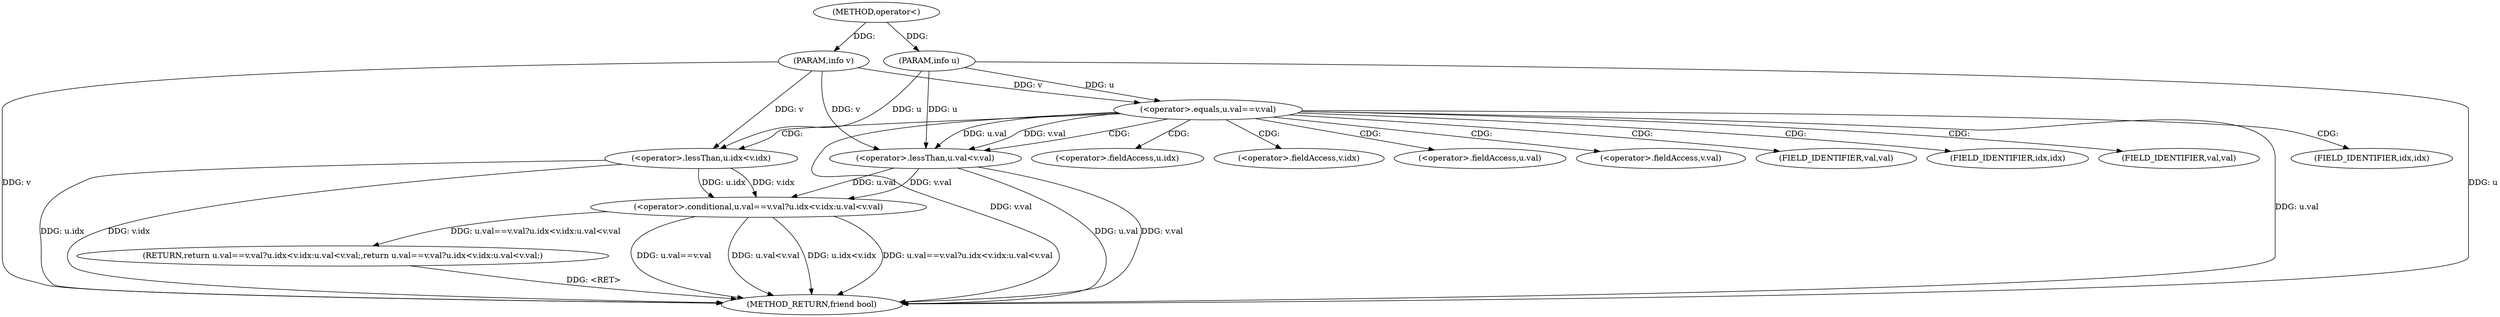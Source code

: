 digraph "operator<" {  
"1000107" [label = "(METHOD,operator<)" ]
"1000134" [label = "(METHOD_RETURN,friend bool)" ]
"1000108" [label = "(PARAM,info u)" ]
"1000109" [label = "(PARAM,info v)" ]
"1000111" [label = "(RETURN,return u.val==v.val?u.idx<v.idx:u.val<v.val;,return u.val==v.val?u.idx<v.idx:u.val<v.val;)" ]
"1000112" [label = "(<operator>.conditional,u.val==v.val?u.idx<v.idx:u.val<v.val)" ]
"1000113" [label = "(<operator>.equals,u.val==v.val)" ]
"1000120" [label = "(<operator>.lessThan,u.idx<v.idx)" ]
"1000127" [label = "(<operator>.lessThan,u.val<v.val)" ]
"1000121" [label = "(<operator>.fieldAccess,u.idx)" ]
"1000124" [label = "(<operator>.fieldAccess,v.idx)" ]
"1000128" [label = "(<operator>.fieldAccess,u.val)" ]
"1000131" [label = "(<operator>.fieldAccess,v.val)" ]
"1000123" [label = "(FIELD_IDENTIFIER,idx,idx)" ]
"1000126" [label = "(FIELD_IDENTIFIER,idx,idx)" ]
"1000130" [label = "(FIELD_IDENTIFIER,val,val)" ]
"1000133" [label = "(FIELD_IDENTIFIER,val,val)" ]
  "1000111" -> "1000134"  [ label = "DDG: <RET>"] 
  "1000108" -> "1000134"  [ label = "DDG: u"] 
  "1000109" -> "1000134"  [ label = "DDG: v"] 
  "1000113" -> "1000134"  [ label = "DDG: u.val"] 
  "1000113" -> "1000134"  [ label = "DDG: v.val"] 
  "1000112" -> "1000134"  [ label = "DDG: u.val==v.val"] 
  "1000127" -> "1000134"  [ label = "DDG: u.val"] 
  "1000127" -> "1000134"  [ label = "DDG: v.val"] 
  "1000112" -> "1000134"  [ label = "DDG: u.val<v.val"] 
  "1000120" -> "1000134"  [ label = "DDG: u.idx"] 
  "1000120" -> "1000134"  [ label = "DDG: v.idx"] 
  "1000112" -> "1000134"  [ label = "DDG: u.idx<v.idx"] 
  "1000112" -> "1000134"  [ label = "DDG: u.val==v.val?u.idx<v.idx:u.val<v.val"] 
  "1000107" -> "1000108"  [ label = "DDG: "] 
  "1000107" -> "1000109"  [ label = "DDG: "] 
  "1000112" -> "1000111"  [ label = "DDG: u.val==v.val?u.idx<v.idx:u.val<v.val"] 
  "1000120" -> "1000112"  [ label = "DDG: u.idx"] 
  "1000120" -> "1000112"  [ label = "DDG: v.idx"] 
  "1000127" -> "1000112"  [ label = "DDG: u.val"] 
  "1000127" -> "1000112"  [ label = "DDG: v.val"] 
  "1000108" -> "1000113"  [ label = "DDG: u"] 
  "1000109" -> "1000113"  [ label = "DDG: v"] 
  "1000108" -> "1000120"  [ label = "DDG: u"] 
  "1000109" -> "1000120"  [ label = "DDG: v"] 
  "1000113" -> "1000127"  [ label = "DDG: u.val"] 
  "1000108" -> "1000127"  [ label = "DDG: u"] 
  "1000113" -> "1000127"  [ label = "DDG: v.val"] 
  "1000109" -> "1000127"  [ label = "DDG: v"] 
  "1000113" -> "1000128"  [ label = "CDG: "] 
  "1000113" -> "1000121"  [ label = "CDG: "] 
  "1000113" -> "1000123"  [ label = "CDG: "] 
  "1000113" -> "1000124"  [ label = "CDG: "] 
  "1000113" -> "1000130"  [ label = "CDG: "] 
  "1000113" -> "1000131"  [ label = "CDG: "] 
  "1000113" -> "1000120"  [ label = "CDG: "] 
  "1000113" -> "1000133"  [ label = "CDG: "] 
  "1000113" -> "1000127"  [ label = "CDG: "] 
  "1000113" -> "1000126"  [ label = "CDG: "] 
}
